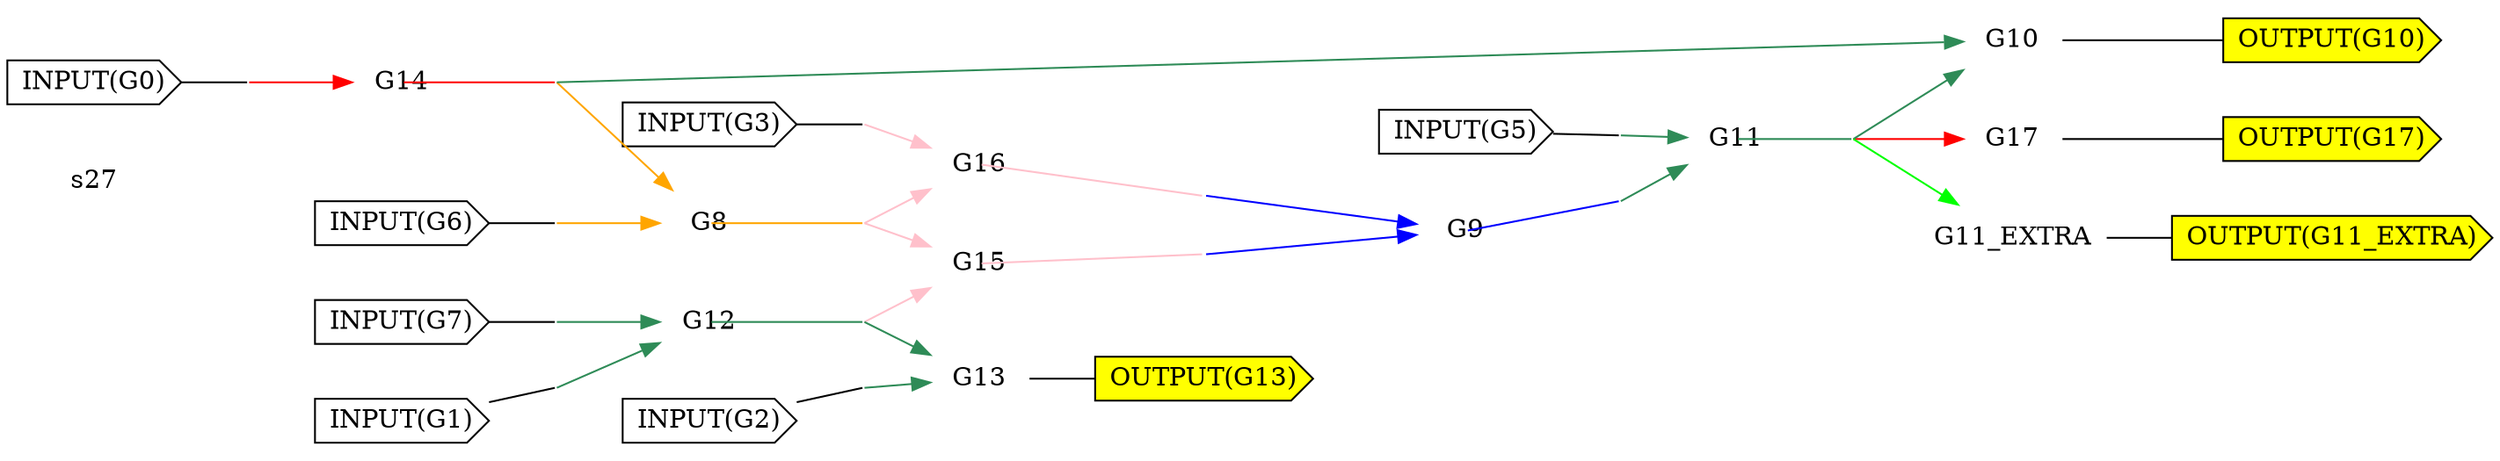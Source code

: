 digraph a
{
	//7 Inputs
	//4 Outputs
	//11 Gates
	overlap = false;
	rankdir = LR;
	splines = false;
	"s27" [color = invis]
	G0 [label = "INPUT(G0)" shape = cds style = filled fillcolor = white]
	OG0 [label = "", fixedsize="false", width=0, height=0, shape=none]
	G0 -> OG0 [arrowhead=none]
	G1 [label = "INPUT(G1)" shape = cds style = filled fillcolor = white]
	OG1 [label = "", fixedsize="false", width=0, height=0, shape=none]
	G1 -> OG1 [arrowhead=none]
	G2 [label = "INPUT(G2)" shape = cds style = filled fillcolor = white]
	OG2 [label = "", fixedsize="false", width=0, height=0, shape=none]
	G2 -> OG2 [arrowhead=none]
	G3 [label = "INPUT(G3)" shape = cds style = filled fillcolor = white]
	OG3 [label = "", fixedsize="false", width=0, height=0, shape=none]
	G3 -> OG3 [arrowhead=none]
	G5 [label = "INPUT(G5)" shape = cds style = filled fillcolor = white]
	OG5 [label = "", fixedsize="false", width=0, height=0, shape=none]
	G5 -> OG5 [arrowhead=none]
	G6 [label = "INPUT(G6)" shape = cds style = filled fillcolor = white]
	OG6 [label = "", fixedsize="false", width=0, height=0, shape=none]
	G6 -> OG6 [arrowhead=none]
	G7 [label = "INPUT(G7)" shape = cds style = filled fillcolor = white]
	OG7 [label = "", fixedsize="false", width=0, height=0, shape=none]
	G7 -> OG7 [arrowhead=none]
	OG17 [label = "OUTPUT(G17)" shape = cds style = filled fillcolor = yellow]
	OG10 [label = "OUTPUT(G10)" shape = cds style = filled fillcolor = yellow]
	OG11_EXTRA [label = "OUTPUT(G11_EXTRA)" shape = cds style = filled fillcolor = yellow]
	OG13 [label = "OUTPUT(G13)" shape = cds style = filled fillcolor = yellow]
	G14 [label = "G14" shape = none fillcolor = red image="NOT.png"];
	OG14 [label = "", fixedsize="false", width=0, height=0, shape=none]
	G14 -> OG14 [arrowhead=none color = red tailclip=false]
	OG0 -> G14 [color = red];
	G17 [label = "G17" shape = none fillcolor = red image="NOT.png"];
	G17 -> OG17 [arrowhead=none color = black]
	OG11 -> G17 [color = red];
	G8 [label = "G8" shape = none fillcolor = orange image="AND.png"];
	OG8 [label = "", fixedsize="false", width=0, height=0, shape=none]
	G8 -> OG8 [arrowhead=none color = orange tailclip=false]
	OG14 -> G8 [color = orange];
	OG6 -> G8 [color = orange];
	G15 [label = "G15" shape = none fillcolor = pink image="OR.png"];
	OG15 [label = "", fixedsize="false", width=0, height=0, shape=none]
	G15 -> OG15 [arrowhead=none color = pink tailclip=false]
	OG12 -> G15 [color = pink];
	OG8 -> G15 [color = pink];
	G16 [label = "G16" shape = none fillcolor = pink image="OR.png"];
	OG16 [label = "", fixedsize="false", width=0, height=0, shape=none]
	G16 -> OG16 [arrowhead=none color = pink tailclip=false]
	OG3 -> G16 [color = pink];
	OG8 -> G16 [color = pink];
	G9 [label = "G9" shape = none fillcolor = blue image="NAND.png"];
	OG9 [label = "", fixedsize="false", width=0, height=0, shape=none]
	G9 -> OG9 [arrowhead=none color = blue tailclip=false]
	OG16 -> G9 [color = blue];
	OG15 -> G9 [color = blue];
	G10 [label = "G10" shape = none fillcolor = seagreen image="NOR.png"];
	G10 -> OG10 [arrowhead=none color = black]
	OG14 -> G10 [color = seagreen];
	OG11 -> G10 [color = seagreen];
	G11 [label = "G11" shape = none fillcolor = seagreen image="NOR.png"];
	OG11 [label = "", fixedsize="false", width=0, height=0, shape=none]
	G11 -> OG11 [arrowhead=none color = seagreen tailclip=false]
	OG5 -> G11 [color = seagreen];
	OG9 -> G11 [color = seagreen];
	G12 [label = "G12" shape = none fillcolor = seagreen image="NOR.png"];
	OG12 [label = "", fixedsize="false", width=0, height=0, shape=none]
	G12 -> OG12 [arrowhead=none color = seagreen tailclip=false]
	OG1 -> G12 [color = seagreen];
	OG7 -> G12 [color = seagreen];
	G13 [label = "G13" shape = none fillcolor = seagreen image="NOR.png"];
	G13 -> OG13 [arrowhead=none color = black]
	OG2 -> G13 [color = seagreen];
	OG12 -> G13 [color = seagreen];
	G11_EXTRA [label = "G11_EXTRA" shape = none fillcolor = green image="BUF.png"];
	G11_EXTRA -> OG11_EXTRA [arrowhead=none color = black]
	OG11 -> G11_EXTRA [color = green];
}
